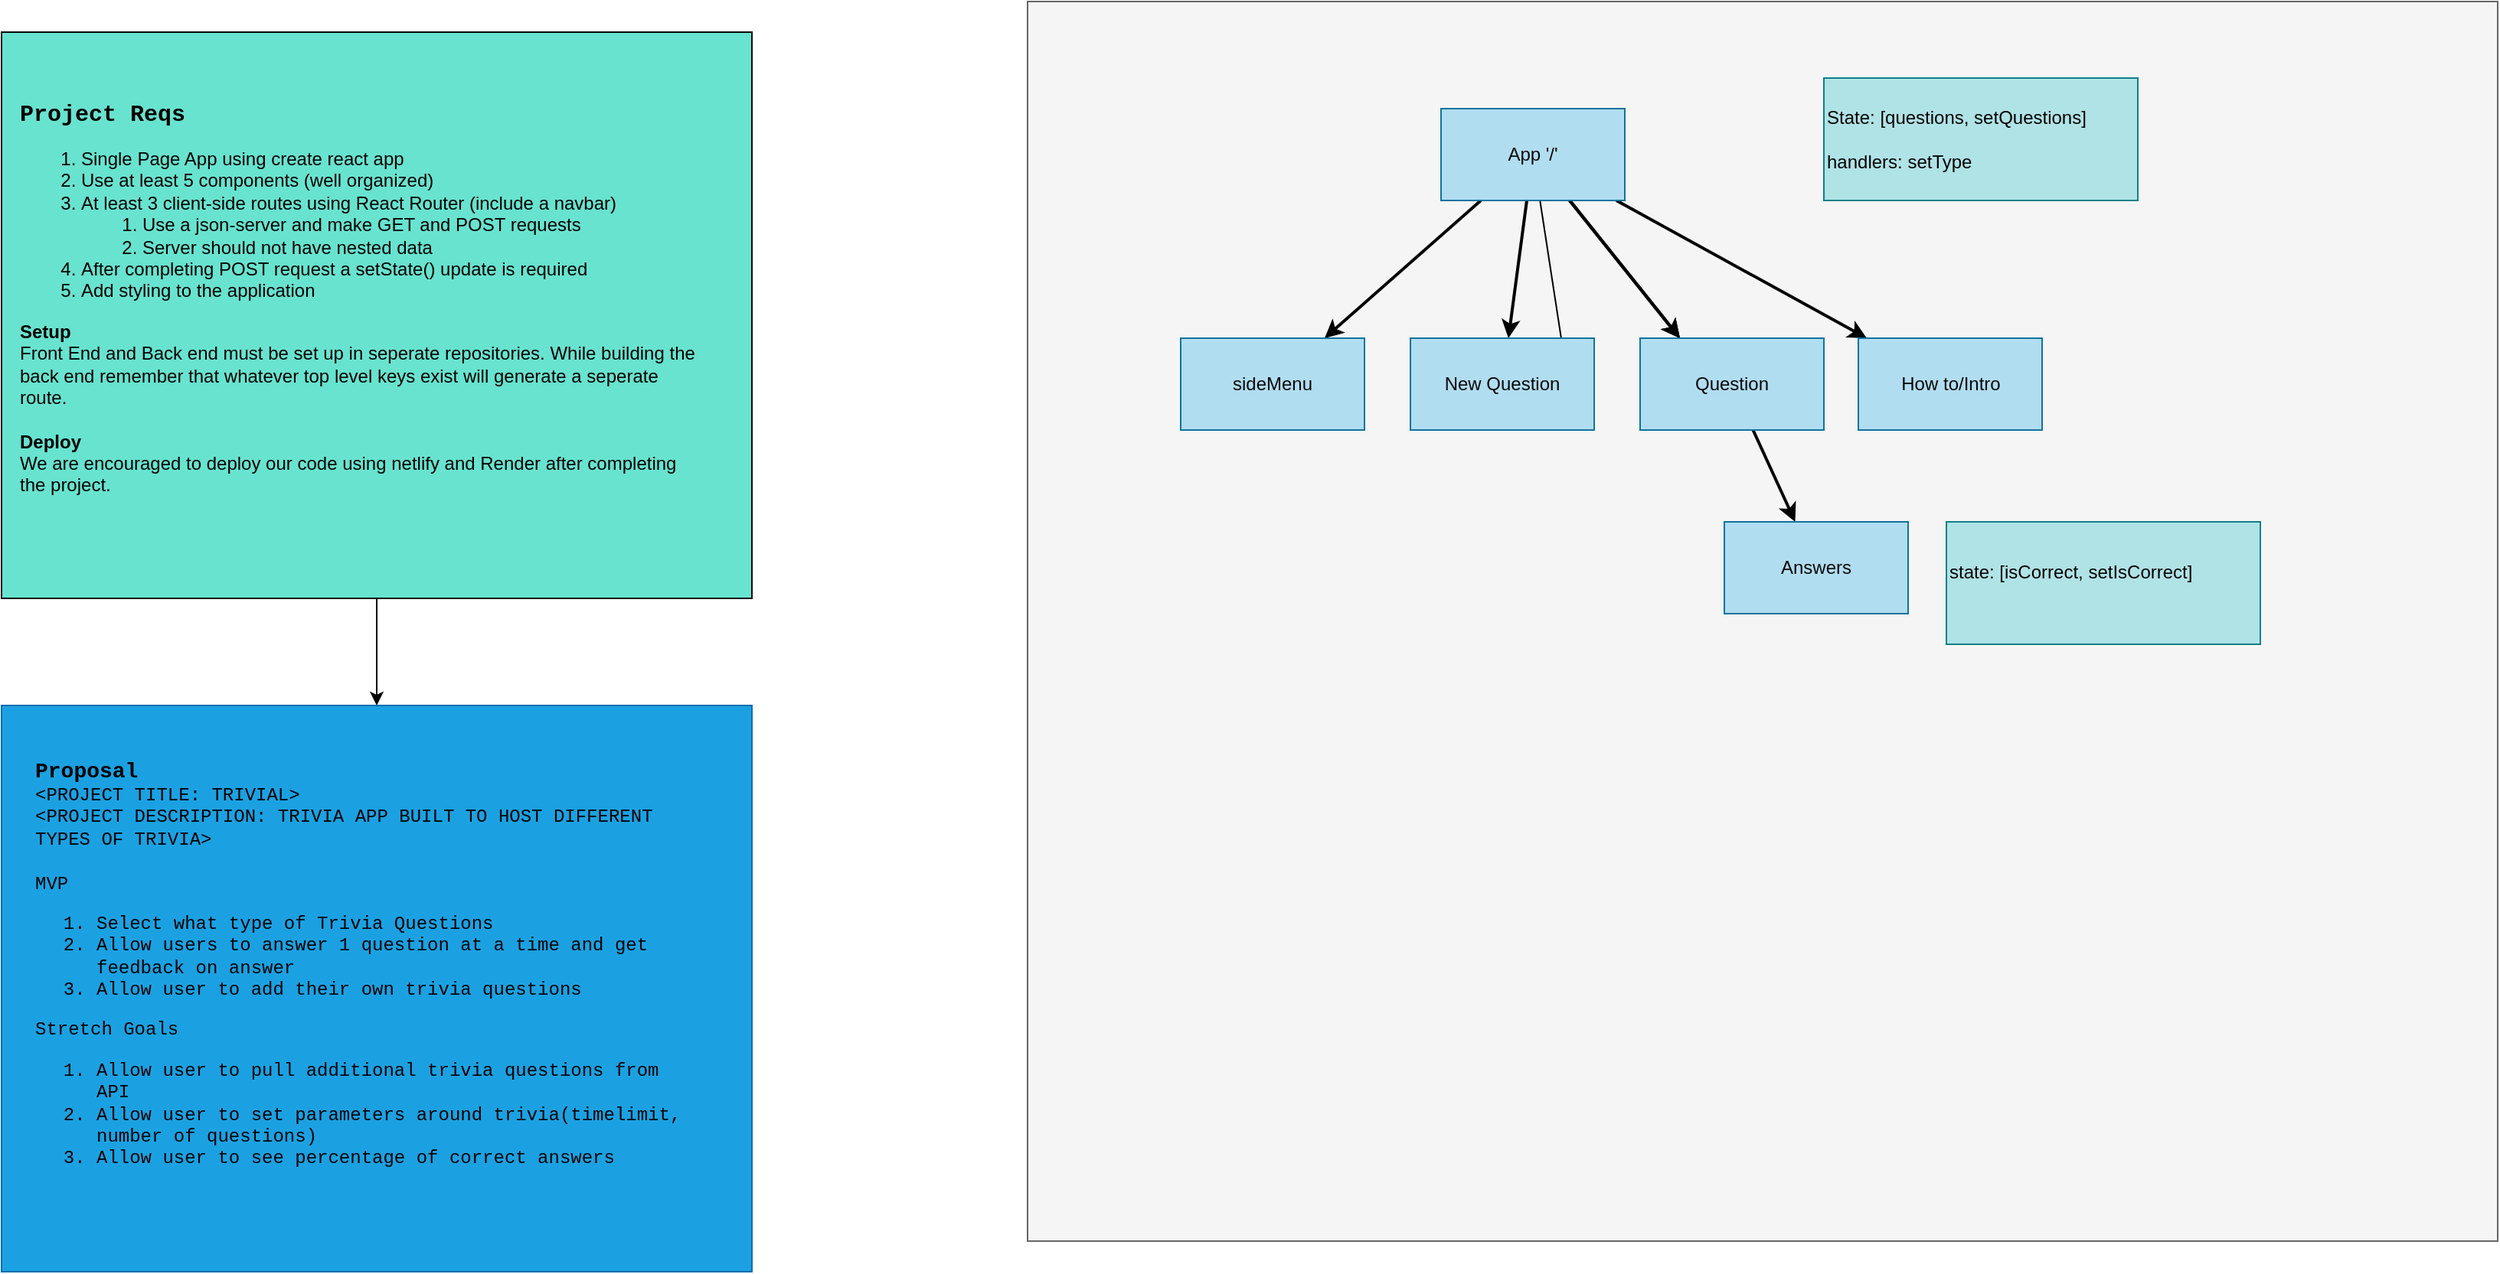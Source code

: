 <mxfile>
    <diagram id="oXKR6SHv8_jyV7ClRWye" name="Page-1">
        <mxGraphModel dx="448" dy="855" grid="1" gridSize="10" guides="1" tooltips="1" connect="1" arrows="1" fold="1" page="1" pageScale="1" pageWidth="850" pageHeight="1100" math="0" shadow="0">
            <root>
                <mxCell id="0"/>
                <mxCell id="1" parent="0"/>
                <mxCell id="9" value="" style="edgeStyle=none;html=1;fontFamily=Courier New;fontSize=12;fontColor=#000000;" parent="1" source="4" target="8" edge="1">
                    <mxGeometry relative="1" as="geometry"/>
                </mxCell>
                <mxCell id="4" value="" style="whiteSpace=wrap;html=1;fillColor=#68E3CF;strokeColor=#080808;" parent="1" vertex="1">
                    <mxGeometry x="30" y="20" width="490" height="370" as="geometry"/>
                </mxCell>
                <mxCell id="5" value="&lt;b style=&quot;font-size: 15px; color: rgb(0, 0, 0); background-color: initial;&quot;&gt;&lt;span style=&quot;font-family: &amp;quot;Courier New&amp;quot;; background-color: initial;&quot;&gt;Project Reqs&lt;/span&gt;&lt;/b&gt;&lt;br&gt;&lt;ol style=&quot;&quot;&gt;&lt;li&gt;&lt;span style=&quot;color: rgb(0, 0, 0); background-color: initial;&quot;&gt;Single Page App using create react app&lt;/span&gt;&lt;/li&gt;&lt;li&gt;&lt;span style=&quot;color: rgb(0, 0, 0); background-color: initial;&quot;&gt;Use at least 5 components (well organized)&lt;/span&gt;&lt;/li&gt;&lt;li&gt;&lt;span style=&quot;color: rgb(0, 0, 0); background-color: initial;&quot;&gt;At least 3 client-side routes using React Router (include a navbar)&lt;/span&gt;&lt;/li&gt;&lt;ol&gt;&lt;li&gt;&lt;span style=&quot;color: rgb(0, 0, 0); background-color: initial;&quot;&gt;Use a json-server and make GET and POST requests&lt;/span&gt;&lt;/li&gt;&lt;li&gt;&lt;span style=&quot;color: rgb(0, 0, 0); background-color: initial;&quot;&gt;Server should not have nested data&lt;/span&gt;&lt;/li&gt;&lt;/ol&gt;&lt;li&gt;&lt;span style=&quot;color: rgb(0, 0, 0); background-color: initial;&quot;&gt;After completing POST request a setState() update is required&lt;/span&gt;&lt;br&gt;&lt;/li&gt;&lt;li&gt;&lt;span style=&quot;color: rgb(0, 0, 0); background-color: initial;&quot;&gt;Add styling to the application&lt;/span&gt;&lt;/li&gt;&lt;/ol&gt;&lt;div&gt;&lt;font color=&quot;#000000&quot;&gt;&lt;b&gt;Setup&lt;/b&gt;&lt;/font&gt;&lt;/div&gt;&lt;div&gt;&lt;font color=&quot;#000000&quot;&gt;Front End and Back end must be set up in seperate repositories. While building the back end remember that whatever top level keys exist will generate a seperate route.&lt;/font&gt;&lt;/div&gt;&lt;div&gt;&lt;font color=&quot;#000000&quot;&gt;&lt;br&gt;&lt;/font&gt;&lt;/div&gt;&lt;div&gt;&lt;font color=&quot;#000000&quot;&gt;&lt;b&gt;Deploy&lt;/b&gt;&lt;/font&gt;&lt;/div&gt;&lt;div&gt;&lt;font color=&quot;#000000&quot;&gt;We are encouraged to deploy our code using netlify and Render after completing the project.&lt;/font&gt;&lt;/div&gt;&lt;div&gt;&lt;br&gt;&lt;/div&gt;&lt;div&gt;&lt;font color=&quot;#000000&quot;&gt;&lt;br&gt;&lt;/font&gt;&lt;/div&gt;&lt;div&gt;&lt;font color=&quot;#000000&quot;&gt;&lt;br&gt;&lt;/font&gt;&lt;/div&gt;" style="text;strokeColor=none;align=left;fillColor=none;html=1;verticalAlign=middle;whiteSpace=wrap;rounded=0;" parent="1" vertex="1">
                    <mxGeometry x="40" y="60" width="450" height="310" as="geometry"/>
                </mxCell>
                <mxCell id="8" value="" style="whiteSpace=wrap;html=1;fillColor=#1ba1e2;strokeColor=#006EAF;fontColor=#ffffff;" parent="1" vertex="1">
                    <mxGeometry x="30" y="460" width="490" height="370" as="geometry"/>
                </mxCell>
                <mxCell id="10" value="&lt;b&gt;&lt;font style=&quot;font-size: 14px;&quot;&gt;Proposal&lt;br&gt;&lt;/font&gt;&lt;/b&gt;&amp;lt;PROJECT TITLE: TRIVIAL&amp;gt;&lt;br&gt;&amp;lt;PROJECT DESCRIPTION: TRIVIA APP BUILT TO HOST DIFFERENT TYPES OF TRIVIA&amp;gt;&lt;br&gt;&lt;br&gt;MVP&lt;br&gt;&lt;ol style=&quot;&quot;&gt;&lt;li&gt;Select what type of Trivia Questions&lt;/li&gt;&lt;li&gt;Allow users to answer 1 question at a time and get feedback on answer&lt;/li&gt;&lt;li&gt;Allow user to add their own trivia questions&lt;/li&gt;&lt;/ol&gt;&lt;div style=&quot;&quot;&gt;Stretch Goals&lt;/div&gt;&lt;div style=&quot;&quot;&gt;&lt;ol style=&quot;&quot;&gt;&lt;li style=&quot;&quot;&gt;Allow user to pull additional trivia questions from API&lt;/li&gt;&lt;li style=&quot;&quot;&gt;Allow user to set parameters around trivia(timelimit, number of questions)&lt;/li&gt;&lt;li style=&quot;&quot;&gt;Allow user to see percentage of correct answers&lt;/li&gt;&lt;/ol&gt;&lt;/div&gt;" style="text;strokeColor=none;align=left;fillColor=none;html=1;verticalAlign=middle;whiteSpace=wrap;rounded=0;fontFamily=Courier New;fontSize=12;fontColor=#000000;" parent="1" vertex="1">
                    <mxGeometry x="50" y="470" width="430" height="330" as="geometry"/>
                </mxCell>
                <mxCell id="11" value="" style="whiteSpace=wrap;html=1;fillColor=#f5f5f5;fontColor=#333333;strokeColor=#666666;" vertex="1" parent="1">
                    <mxGeometry x="700" width="960" height="810" as="geometry"/>
                </mxCell>
                <mxCell id="14" value="" style="edgeStyle=none;html=1;fontColor=#080808;" edge="1" parent="1" source="12">
                    <mxGeometry relative="1" as="geometry">
                        <mxPoint x="1050" y="230" as="targetPoint"/>
                    </mxGeometry>
                </mxCell>
                <mxCell id="16" value="" style="edgeStyle=none;html=1;fontColor=#080808;jumpSize=2;strokeWidth=2;strokeColor=#000000;" edge="1" parent="1" source="12">
                    <mxGeometry relative="1" as="geometry">
                        <mxPoint x="1126" y="220" as="targetPoint"/>
                    </mxGeometry>
                </mxCell>
                <mxCell id="17" value="" style="edgeStyle=none;jumpSize=2;html=1;strokeColor=#000000;strokeWidth=2;fontColor=#080808;" edge="1" parent="1" source="12">
                    <mxGeometry relative="1" as="geometry">
                        <mxPoint x="1126" y="220" as="targetPoint"/>
                    </mxGeometry>
                </mxCell>
                <mxCell id="18" value="" style="edgeStyle=none;jumpSize=2;html=1;strokeColor=#000000;strokeWidth=2;fontColor=#080808;" edge="1" parent="1" source="12">
                    <mxGeometry relative="1" as="geometry">
                        <mxPoint x="1126" y="220" as="targetPoint"/>
                    </mxGeometry>
                </mxCell>
                <mxCell id="32" value="" style="edgeStyle=none;jumpSize=2;html=1;strokeColor=#000000;strokeWidth=2;fontSize=12;fontColor=#000000;" edge="1" parent="1" source="12" target="31">
                    <mxGeometry relative="1" as="geometry"/>
                </mxCell>
                <mxCell id="35" style="edgeStyle=none;jumpSize=2;html=1;strokeColor=#000000;strokeWidth=2;fontSize=12;fontColor=#000000;" edge="1" parent="1" source="12" target="34">
                    <mxGeometry relative="1" as="geometry"/>
                </mxCell>
                <mxCell id="37" value="" style="edgeStyle=none;jumpSize=2;html=1;strokeColor=#000000;strokeWidth=2;fontSize=12;fontColor=#000000;" edge="1" parent="1" source="12" target="36">
                    <mxGeometry relative="1" as="geometry"/>
                </mxCell>
                <mxCell id="12" value="&lt;font color=&quot;#080808&quot;&gt;App '/'&lt;/font&gt;" style="whiteSpace=wrap;html=1;fillColor=#b1ddf0;strokeColor=#10739e;" vertex="1" parent="1">
                    <mxGeometry x="970" y="70" width="120" height="60" as="geometry"/>
                </mxCell>
                <mxCell id="24" value="" style="edgeStyle=none;jumpSize=2;html=1;strokeColor=#000000;strokeWidth=2;fontColor=#080808;" edge="1" parent="1" source="21" target="23">
                    <mxGeometry relative="1" as="geometry"/>
                </mxCell>
                <mxCell id="21" value="&lt;font color=&quot;#080808&quot;&gt;Question&lt;/font&gt;" style="whiteSpace=wrap;html=1;fillColor=#b1ddf0;strokeColor=#10739e;" vertex="1" parent="1">
                    <mxGeometry x="1100" y="220" width="120" height="60" as="geometry"/>
                </mxCell>
                <mxCell id="23" value="&lt;font color=&quot;#080808&quot;&gt;Answers&lt;/font&gt;" style="whiteSpace=wrap;html=1;fillColor=#b1ddf0;strokeColor=#10739e;" vertex="1" parent="1">
                    <mxGeometry x="1155" y="340" width="120" height="60" as="geometry"/>
                </mxCell>
                <mxCell id="27" value="&lt;font style=&quot;font-size: 12px;&quot; color=&quot;#000000&quot;&gt;State: [questions, setQuestions]&lt;br&gt;&lt;br&gt;handlers: setType&lt;br&gt;&lt;/font&gt;" style="whiteSpace=wrap;html=1;fillColor=#b0e3e6;strokeColor=#0e8088;align=left;" vertex="1" parent="1">
                    <mxGeometry x="1220" y="50" width="205" height="80" as="geometry"/>
                </mxCell>
                <mxCell id="28" value="&lt;font style=&quot;font-size: 12px;&quot; color=&quot;#000000&quot;&gt;state: [isCorrect, setIsCorrect]&lt;br&gt;&lt;br&gt;&lt;/font&gt;" style="whiteSpace=wrap;html=1;fillColor=#b0e3e6;strokeColor=#0e8088;align=left;" vertex="1" parent="1">
                    <mxGeometry x="1300" y="340" width="205" height="80" as="geometry"/>
                </mxCell>
                <mxCell id="31" value="&lt;font color=&quot;#080808&quot;&gt;sideMenu&lt;/font&gt;" style="whiteSpace=wrap;html=1;fillColor=#b1ddf0;strokeColor=#10739e;" vertex="1" parent="1">
                    <mxGeometry x="800" y="220" width="120" height="60" as="geometry"/>
                </mxCell>
                <mxCell id="34" value="&lt;font color=&quot;#080808&quot;&gt;How to/Intro&lt;/font&gt;" style="whiteSpace=wrap;html=1;fillColor=#b1ddf0;strokeColor=#10739e;fontSize=12;fontColor=#000000;" vertex="1" parent="1">
                    <mxGeometry x="1242.5" y="220" width="120" height="60" as="geometry"/>
                </mxCell>
                <mxCell id="36" value="&lt;font color=&quot;#080808&quot;&gt;New Question&lt;/font&gt;" style="whiteSpace=wrap;html=1;fillColor=#b1ddf0;strokeColor=#10739e;" vertex="1" parent="1">
                    <mxGeometry x="950" y="220" width="120" height="60" as="geometry"/>
                </mxCell>
            </root>
        </mxGraphModel>
    </diagram>
</mxfile>